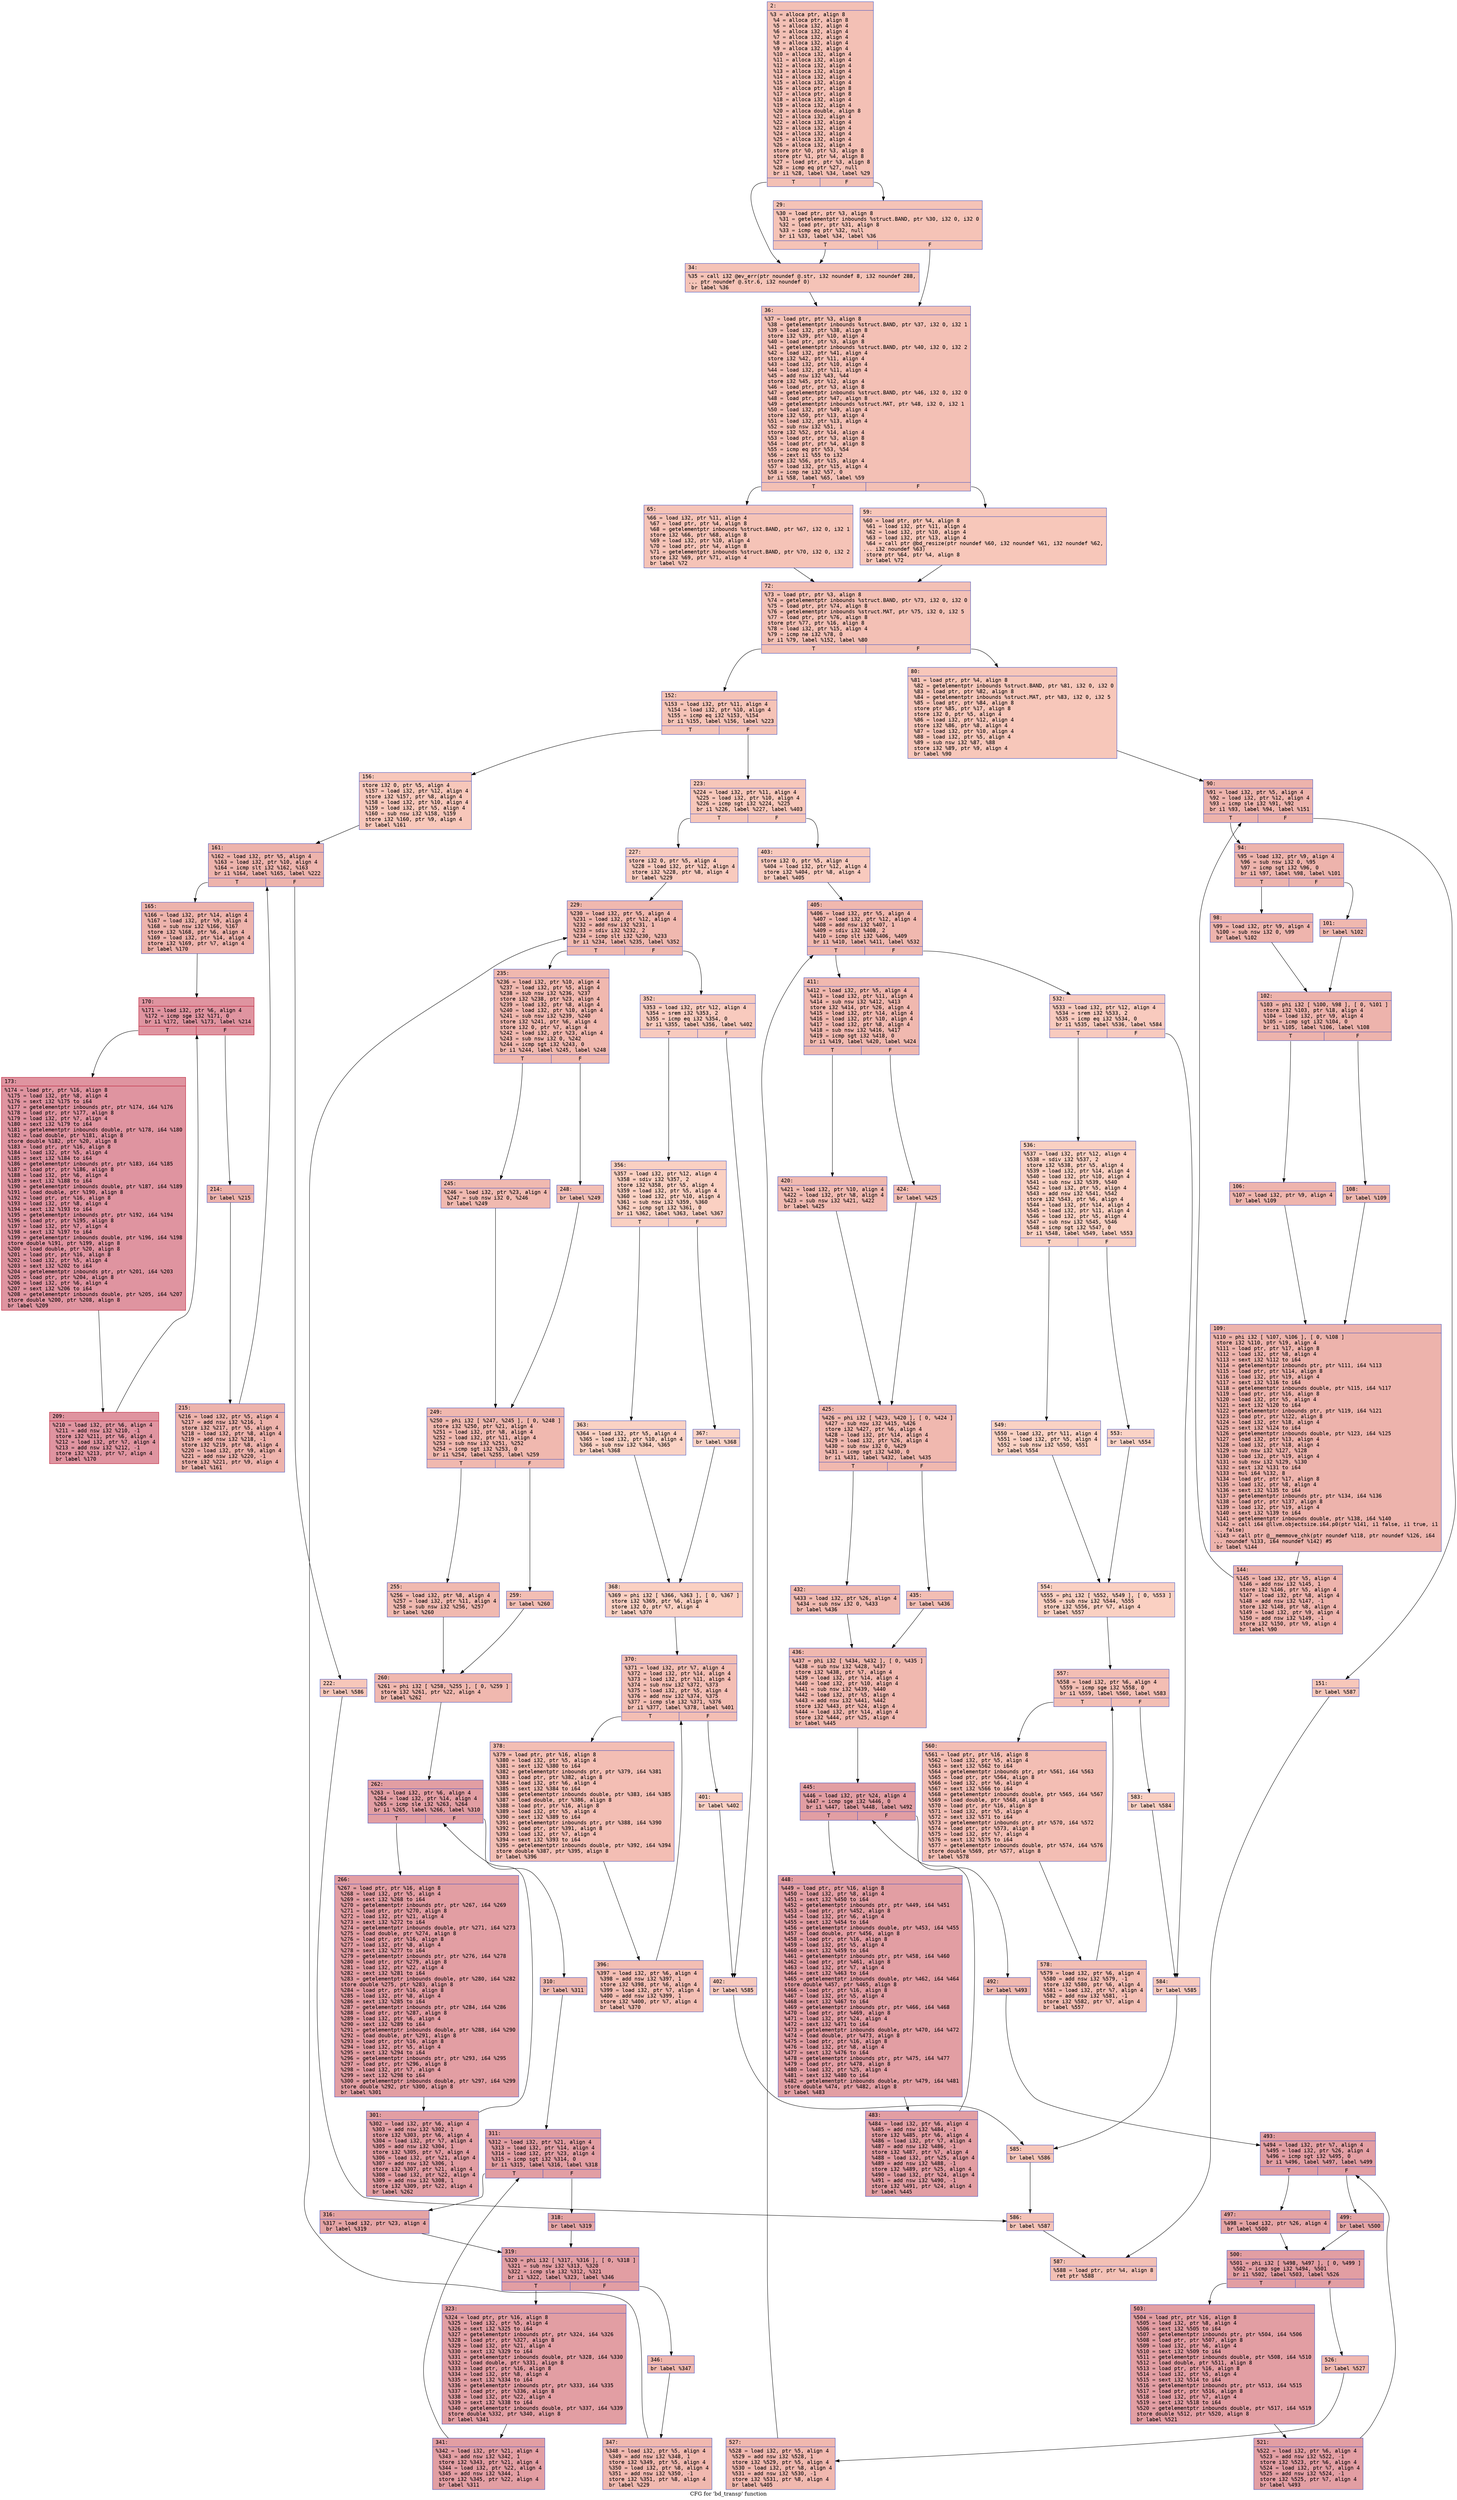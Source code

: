 digraph "CFG for 'bd_transp' function" {
	label="CFG for 'bd_transp' function";

	Node0x600003151540 [shape=record,color="#3d50c3ff", style=filled, fillcolor="#e5705870" fontname="Courier",label="{2:\l|  %3 = alloca ptr, align 8\l  %4 = alloca ptr, align 8\l  %5 = alloca i32, align 4\l  %6 = alloca i32, align 4\l  %7 = alloca i32, align 4\l  %8 = alloca i32, align 4\l  %9 = alloca i32, align 4\l  %10 = alloca i32, align 4\l  %11 = alloca i32, align 4\l  %12 = alloca i32, align 4\l  %13 = alloca i32, align 4\l  %14 = alloca i32, align 4\l  %15 = alloca i32, align 4\l  %16 = alloca ptr, align 8\l  %17 = alloca ptr, align 8\l  %18 = alloca i32, align 4\l  %19 = alloca i32, align 4\l  %20 = alloca double, align 8\l  %21 = alloca i32, align 4\l  %22 = alloca i32, align 4\l  %23 = alloca i32, align 4\l  %24 = alloca i32, align 4\l  %25 = alloca i32, align 4\l  %26 = alloca i32, align 4\l  store ptr %0, ptr %3, align 8\l  store ptr %1, ptr %4, align 8\l  %27 = load ptr, ptr %3, align 8\l  %28 = icmp eq ptr %27, null\l  br i1 %28, label %34, label %29\l|{<s0>T|<s1>F}}"];
	Node0x600003151540:s0 -> Node0x6000031516d0[tooltip="2 -> 34\nProbability 37.50%" ];
	Node0x600003151540:s1 -> Node0x600003151680[tooltip="2 -> 29\nProbability 62.50%" ];
	Node0x600003151680 [shape=record,color="#3d50c3ff", style=filled, fillcolor="#e8765c70" fontname="Courier",label="{29:\l|  %30 = load ptr, ptr %3, align 8\l  %31 = getelementptr inbounds %struct.BAND, ptr %30, i32 0, i32 0\l  %32 = load ptr, ptr %31, align 8\l  %33 = icmp eq ptr %32, null\l  br i1 %33, label %34, label %36\l|{<s0>T|<s1>F}}"];
	Node0x600003151680:s0 -> Node0x6000031516d0[tooltip="29 -> 34\nProbability 37.50%" ];
	Node0x600003151680:s1 -> Node0x600003151720[tooltip="29 -> 36\nProbability 62.50%" ];
	Node0x6000031516d0 [shape=record,color="#3d50c3ff", style=filled, fillcolor="#e8765c70" fontname="Courier",label="{34:\l|  %35 = call i32 @ev_err(ptr noundef @.str, i32 noundef 8, i32 noundef 288,\l... ptr noundef @.str.6, i32 noundef 0)\l  br label %36\l}"];
	Node0x6000031516d0 -> Node0x600003151720[tooltip="34 -> 36\nProbability 100.00%" ];
	Node0x600003151720 [shape=record,color="#3d50c3ff", style=filled, fillcolor="#e5705870" fontname="Courier",label="{36:\l|  %37 = load ptr, ptr %3, align 8\l  %38 = getelementptr inbounds %struct.BAND, ptr %37, i32 0, i32 1\l  %39 = load i32, ptr %38, align 8\l  store i32 %39, ptr %10, align 4\l  %40 = load ptr, ptr %3, align 8\l  %41 = getelementptr inbounds %struct.BAND, ptr %40, i32 0, i32 2\l  %42 = load i32, ptr %41, align 4\l  store i32 %42, ptr %11, align 4\l  %43 = load i32, ptr %10, align 4\l  %44 = load i32, ptr %11, align 4\l  %45 = add nsw i32 %43, %44\l  store i32 %45, ptr %12, align 4\l  %46 = load ptr, ptr %3, align 8\l  %47 = getelementptr inbounds %struct.BAND, ptr %46, i32 0, i32 0\l  %48 = load ptr, ptr %47, align 8\l  %49 = getelementptr inbounds %struct.MAT, ptr %48, i32 0, i32 1\l  %50 = load i32, ptr %49, align 4\l  store i32 %50, ptr %13, align 4\l  %51 = load i32, ptr %13, align 4\l  %52 = sub nsw i32 %51, 1\l  store i32 %52, ptr %14, align 4\l  %53 = load ptr, ptr %3, align 8\l  %54 = load ptr, ptr %4, align 8\l  %55 = icmp eq ptr %53, %54\l  %56 = zext i1 %55 to i32\l  store i32 %56, ptr %15, align 4\l  %57 = load i32, ptr %15, align 4\l  %58 = icmp ne i32 %57, 0\l  br i1 %58, label %65, label %59\l|{<s0>T|<s1>F}}"];
	Node0x600003151720:s0 -> Node0x6000031517c0[tooltip="36 -> 65\nProbability 62.50%" ];
	Node0x600003151720:s1 -> Node0x600003151770[tooltip="36 -> 59\nProbability 37.50%" ];
	Node0x600003151770 [shape=record,color="#3d50c3ff", style=filled, fillcolor="#ec7f6370" fontname="Courier",label="{59:\l|  %60 = load ptr, ptr %4, align 8\l  %61 = load i32, ptr %11, align 4\l  %62 = load i32, ptr %10, align 4\l  %63 = load i32, ptr %13, align 4\l  %64 = call ptr @bd_resize(ptr noundef %60, i32 noundef %61, i32 noundef %62,\l... i32 noundef %63)\l  store ptr %64, ptr %4, align 8\l  br label %72\l}"];
	Node0x600003151770 -> Node0x600003151810[tooltip="59 -> 72\nProbability 100.00%" ];
	Node0x6000031517c0 [shape=record,color="#3d50c3ff", style=filled, fillcolor="#e8765c70" fontname="Courier",label="{65:\l|  %66 = load i32, ptr %11, align 4\l  %67 = load ptr, ptr %4, align 8\l  %68 = getelementptr inbounds %struct.BAND, ptr %67, i32 0, i32 1\l  store i32 %66, ptr %68, align 8\l  %69 = load i32, ptr %10, align 4\l  %70 = load ptr, ptr %4, align 8\l  %71 = getelementptr inbounds %struct.BAND, ptr %70, i32 0, i32 2\l  store i32 %69, ptr %71, align 4\l  br label %72\l}"];
	Node0x6000031517c0 -> Node0x600003151810[tooltip="65 -> 72\nProbability 100.00%" ];
	Node0x600003151810 [shape=record,color="#3d50c3ff", style=filled, fillcolor="#e5705870" fontname="Courier",label="{72:\l|  %73 = load ptr, ptr %3, align 8\l  %74 = getelementptr inbounds %struct.BAND, ptr %73, i32 0, i32 0\l  %75 = load ptr, ptr %74, align 8\l  %76 = getelementptr inbounds %struct.MAT, ptr %75, i32 0, i32 5\l  %77 = load ptr, ptr %76, align 8\l  store ptr %77, ptr %16, align 8\l  %78 = load i32, ptr %15, align 4\l  %79 = icmp ne i32 %78, 0\l  br i1 %79, label %152, label %80\l|{<s0>T|<s1>F}}"];
	Node0x600003151810:s0 -> Node0x600003151bd0[tooltip="72 -> 152\nProbability 62.50%" ];
	Node0x600003151810:s1 -> Node0x600003151860[tooltip="72 -> 80\nProbability 37.50%" ];
	Node0x600003151860 [shape=record,color="#3d50c3ff", style=filled, fillcolor="#ec7f6370" fontname="Courier",label="{80:\l|  %81 = load ptr, ptr %4, align 8\l  %82 = getelementptr inbounds %struct.BAND, ptr %81, i32 0, i32 0\l  %83 = load ptr, ptr %82, align 8\l  %84 = getelementptr inbounds %struct.MAT, ptr %83, i32 0, i32 5\l  %85 = load ptr, ptr %84, align 8\l  store ptr %85, ptr %17, align 8\l  store i32 0, ptr %5, align 4\l  %86 = load i32, ptr %12, align 4\l  store i32 %86, ptr %8, align 4\l  %87 = load i32, ptr %10, align 4\l  %88 = load i32, ptr %5, align 4\l  %89 = sub nsw i32 %87, %88\l  store i32 %89, ptr %9, align 4\l  br label %90\l}"];
	Node0x600003151860 -> Node0x6000031518b0[tooltip="80 -> 90\nProbability 100.00%" ];
	Node0x6000031518b0 [shape=record,color="#3d50c3ff", style=filled, fillcolor="#d6524470" fontname="Courier",label="{90:\l|  %91 = load i32, ptr %5, align 4\l  %92 = load i32, ptr %12, align 4\l  %93 = icmp sle i32 %91, %92\l  br i1 %93, label %94, label %151\l|{<s0>T|<s1>F}}"];
	Node0x6000031518b0:s0 -> Node0x600003151900[tooltip="90 -> 94\nProbability 96.88%" ];
	Node0x6000031518b0:s1 -> Node0x600003151b80[tooltip="90 -> 151\nProbability 3.12%" ];
	Node0x600003151900 [shape=record,color="#3d50c3ff", style=filled, fillcolor="#d6524470" fontname="Courier",label="{94:\l|  %95 = load i32, ptr %9, align 4\l  %96 = sub nsw i32 0, %95\l  %97 = icmp sgt i32 %96, 0\l  br i1 %97, label %98, label %101\l|{<s0>T|<s1>F}}"];
	Node0x600003151900:s0 -> Node0x600003151950[tooltip="94 -> 98\nProbability 62.50%" ];
	Node0x600003151900:s1 -> Node0x6000031519a0[tooltip="94 -> 101\nProbability 37.50%" ];
	Node0x600003151950 [shape=record,color="#3d50c3ff", style=filled, fillcolor="#d8564670" fontname="Courier",label="{98:\l|  %99 = load i32, ptr %9, align 4\l  %100 = sub nsw i32 0, %99\l  br label %102\l}"];
	Node0x600003151950 -> Node0x6000031519f0[tooltip="98 -> 102\nProbability 100.00%" ];
	Node0x6000031519a0 [shape=record,color="#3d50c3ff", style=filled, fillcolor="#dc5d4a70" fontname="Courier",label="{101:\l|  br label %102\l}"];
	Node0x6000031519a0 -> Node0x6000031519f0[tooltip="101 -> 102\nProbability 100.00%" ];
	Node0x6000031519f0 [shape=record,color="#3d50c3ff", style=filled, fillcolor="#d6524470" fontname="Courier",label="{102:\l|  %103 = phi i32 [ %100, %98 ], [ 0, %101 ]\l  store i32 %103, ptr %18, align 4\l  %104 = load i32, ptr %9, align 4\l  %105 = icmp sgt i32 %104, 0\l  br i1 %105, label %106, label %108\l|{<s0>T|<s1>F}}"];
	Node0x6000031519f0:s0 -> Node0x600003151a40[tooltip="102 -> 106\nProbability 62.50%" ];
	Node0x6000031519f0:s1 -> Node0x600003151a90[tooltip="102 -> 108\nProbability 37.50%" ];
	Node0x600003151a40 [shape=record,color="#3d50c3ff", style=filled, fillcolor="#d8564670" fontname="Courier",label="{106:\l|  %107 = load i32, ptr %9, align 4\l  br label %109\l}"];
	Node0x600003151a40 -> Node0x600003151ae0[tooltip="106 -> 109\nProbability 100.00%" ];
	Node0x600003151a90 [shape=record,color="#3d50c3ff", style=filled, fillcolor="#dc5d4a70" fontname="Courier",label="{108:\l|  br label %109\l}"];
	Node0x600003151a90 -> Node0x600003151ae0[tooltip="108 -> 109\nProbability 100.00%" ];
	Node0x600003151ae0 [shape=record,color="#3d50c3ff", style=filled, fillcolor="#d6524470" fontname="Courier",label="{109:\l|  %110 = phi i32 [ %107, %106 ], [ 0, %108 ]\l  store i32 %110, ptr %19, align 4\l  %111 = load ptr, ptr %17, align 8\l  %112 = load i32, ptr %8, align 4\l  %113 = sext i32 %112 to i64\l  %114 = getelementptr inbounds ptr, ptr %111, i64 %113\l  %115 = load ptr, ptr %114, align 8\l  %116 = load i32, ptr %19, align 4\l  %117 = sext i32 %116 to i64\l  %118 = getelementptr inbounds double, ptr %115, i64 %117\l  %119 = load ptr, ptr %16, align 8\l  %120 = load i32, ptr %5, align 4\l  %121 = sext i32 %120 to i64\l  %122 = getelementptr inbounds ptr, ptr %119, i64 %121\l  %123 = load ptr, ptr %122, align 8\l  %124 = load i32, ptr %18, align 4\l  %125 = sext i32 %124 to i64\l  %126 = getelementptr inbounds double, ptr %123, i64 %125\l  %127 = load i32, ptr %13, align 4\l  %128 = load i32, ptr %18, align 4\l  %129 = sub nsw i32 %127, %128\l  %130 = load i32, ptr %19, align 4\l  %131 = sub nsw i32 %129, %130\l  %132 = sext i32 %131 to i64\l  %133 = mul i64 %132, 8\l  %134 = load ptr, ptr %17, align 8\l  %135 = load i32, ptr %8, align 4\l  %136 = sext i32 %135 to i64\l  %137 = getelementptr inbounds ptr, ptr %134, i64 %136\l  %138 = load ptr, ptr %137, align 8\l  %139 = load i32, ptr %19, align 4\l  %140 = sext i32 %139 to i64\l  %141 = getelementptr inbounds double, ptr %138, i64 %140\l  %142 = call i64 @llvm.objectsize.i64.p0(ptr %141, i1 false, i1 true, i1\l... false)\l  %143 = call ptr @__memmove_chk(ptr noundef %118, ptr noundef %126, i64\l... noundef %133, i64 noundef %142) #5\l  br label %144\l}"];
	Node0x600003151ae0 -> Node0x600003151b30[tooltip="109 -> 144\nProbability 100.00%" ];
	Node0x600003151b30 [shape=record,color="#3d50c3ff", style=filled, fillcolor="#d6524470" fontname="Courier",label="{144:\l|  %145 = load i32, ptr %5, align 4\l  %146 = add nsw i32 %145, 1\l  store i32 %146, ptr %5, align 4\l  %147 = load i32, ptr %8, align 4\l  %148 = add nsw i32 %147, -1\l  store i32 %148, ptr %8, align 4\l  %149 = load i32, ptr %9, align 4\l  %150 = add nsw i32 %149, -1\l  store i32 %150, ptr %9, align 4\l  br label %90\l}"];
	Node0x600003151b30 -> Node0x6000031518b0[tooltip="144 -> 90\nProbability 100.00%" ];
	Node0x600003151b80 [shape=record,color="#3d50c3ff", style=filled, fillcolor="#ec7f6370" fontname="Courier",label="{151:\l|  br label %587\l}"];
	Node0x600003151b80 -> Node0x600003153340[tooltip="151 -> 587\nProbability 100.00%" ];
	Node0x600003151bd0 [shape=record,color="#3d50c3ff", style=filled, fillcolor="#e8765c70" fontname="Courier",label="{152:\l|  %153 = load i32, ptr %11, align 4\l  %154 = load i32, ptr %10, align 4\l  %155 = icmp eq i32 %153, %154\l  br i1 %155, label %156, label %223\l|{<s0>T|<s1>F}}"];
	Node0x600003151bd0:s0 -> Node0x600003151c20[tooltip="152 -> 156\nProbability 50.00%" ];
	Node0x600003151bd0:s1 -> Node0x600003151ef0[tooltip="152 -> 223\nProbability 50.00%" ];
	Node0x600003151c20 [shape=record,color="#3d50c3ff", style=filled, fillcolor="#ec7f6370" fontname="Courier",label="{156:\l|  store i32 0, ptr %5, align 4\l  %157 = load i32, ptr %12, align 4\l  store i32 %157, ptr %8, align 4\l  %158 = load i32, ptr %10, align 4\l  %159 = load i32, ptr %5, align 4\l  %160 = sub nsw i32 %158, %159\l  store i32 %160, ptr %9, align 4\l  br label %161\l}"];
	Node0x600003151c20 -> Node0x600003151c70[tooltip="156 -> 161\nProbability 100.00%" ];
	Node0x600003151c70 [shape=record,color="#3d50c3ff", style=filled, fillcolor="#d6524470" fontname="Courier",label="{161:\l|  %162 = load i32, ptr %5, align 4\l  %163 = load i32, ptr %10, align 4\l  %164 = icmp slt i32 %162, %163\l  br i1 %164, label %165, label %222\l|{<s0>T|<s1>F}}"];
	Node0x600003151c70:s0 -> Node0x600003151cc0[tooltip="161 -> 165\nProbability 96.88%" ];
	Node0x600003151c70:s1 -> Node0x600003151ea0[tooltip="161 -> 222\nProbability 3.12%" ];
	Node0x600003151cc0 [shape=record,color="#3d50c3ff", style=filled, fillcolor="#d6524470" fontname="Courier",label="{165:\l|  %166 = load i32, ptr %14, align 4\l  %167 = load i32, ptr %9, align 4\l  %168 = sub nsw i32 %166, %167\l  store i32 %168, ptr %6, align 4\l  %169 = load i32, ptr %14, align 4\l  store i32 %169, ptr %7, align 4\l  br label %170\l}"];
	Node0x600003151cc0 -> Node0x600003151d10[tooltip="165 -> 170\nProbability 100.00%" ];
	Node0x600003151d10 [shape=record,color="#b70d28ff", style=filled, fillcolor="#b70d2870" fontname="Courier",label="{170:\l|  %171 = load i32, ptr %6, align 4\l  %172 = icmp sge i32 %171, 0\l  br i1 %172, label %173, label %214\l|{<s0>T|<s1>F}}"];
	Node0x600003151d10:s0 -> Node0x600003151d60[tooltip="170 -> 173\nProbability 96.88%" ];
	Node0x600003151d10:s1 -> Node0x600003151e00[tooltip="170 -> 214\nProbability 3.12%" ];
	Node0x600003151d60 [shape=record,color="#b70d28ff", style=filled, fillcolor="#b70d2870" fontname="Courier",label="{173:\l|  %174 = load ptr, ptr %16, align 8\l  %175 = load i32, ptr %8, align 4\l  %176 = sext i32 %175 to i64\l  %177 = getelementptr inbounds ptr, ptr %174, i64 %176\l  %178 = load ptr, ptr %177, align 8\l  %179 = load i32, ptr %7, align 4\l  %180 = sext i32 %179 to i64\l  %181 = getelementptr inbounds double, ptr %178, i64 %180\l  %182 = load double, ptr %181, align 8\l  store double %182, ptr %20, align 8\l  %183 = load ptr, ptr %16, align 8\l  %184 = load i32, ptr %5, align 4\l  %185 = sext i32 %184 to i64\l  %186 = getelementptr inbounds ptr, ptr %183, i64 %185\l  %187 = load ptr, ptr %186, align 8\l  %188 = load i32, ptr %6, align 4\l  %189 = sext i32 %188 to i64\l  %190 = getelementptr inbounds double, ptr %187, i64 %189\l  %191 = load double, ptr %190, align 8\l  %192 = load ptr, ptr %16, align 8\l  %193 = load i32, ptr %8, align 4\l  %194 = sext i32 %193 to i64\l  %195 = getelementptr inbounds ptr, ptr %192, i64 %194\l  %196 = load ptr, ptr %195, align 8\l  %197 = load i32, ptr %7, align 4\l  %198 = sext i32 %197 to i64\l  %199 = getelementptr inbounds double, ptr %196, i64 %198\l  store double %191, ptr %199, align 8\l  %200 = load double, ptr %20, align 8\l  %201 = load ptr, ptr %16, align 8\l  %202 = load i32, ptr %5, align 4\l  %203 = sext i32 %202 to i64\l  %204 = getelementptr inbounds ptr, ptr %201, i64 %203\l  %205 = load ptr, ptr %204, align 8\l  %206 = load i32, ptr %6, align 4\l  %207 = sext i32 %206 to i64\l  %208 = getelementptr inbounds double, ptr %205, i64 %207\l  store double %200, ptr %208, align 8\l  br label %209\l}"];
	Node0x600003151d60 -> Node0x600003151db0[tooltip="173 -> 209\nProbability 100.00%" ];
	Node0x600003151db0 [shape=record,color="#b70d28ff", style=filled, fillcolor="#b70d2870" fontname="Courier",label="{209:\l|  %210 = load i32, ptr %6, align 4\l  %211 = add nsw i32 %210, -1\l  store i32 %211, ptr %6, align 4\l  %212 = load i32, ptr %7, align 4\l  %213 = add nsw i32 %212, -1\l  store i32 %213, ptr %7, align 4\l  br label %170\l}"];
	Node0x600003151db0 -> Node0x600003151d10[tooltip="209 -> 170\nProbability 100.00%" ];
	Node0x600003151e00 [shape=record,color="#3d50c3ff", style=filled, fillcolor="#d6524470" fontname="Courier",label="{214:\l|  br label %215\l}"];
	Node0x600003151e00 -> Node0x600003151e50[tooltip="214 -> 215\nProbability 100.00%" ];
	Node0x600003151e50 [shape=record,color="#3d50c3ff", style=filled, fillcolor="#d6524470" fontname="Courier",label="{215:\l|  %216 = load i32, ptr %5, align 4\l  %217 = add nsw i32 %216, 1\l  store i32 %217, ptr %5, align 4\l  %218 = load i32, ptr %8, align 4\l  %219 = add nsw i32 %218, -1\l  store i32 %219, ptr %8, align 4\l  %220 = load i32, ptr %9, align 4\l  %221 = add nsw i32 %220, -1\l  store i32 %221, ptr %9, align 4\l  br label %161\l}"];
	Node0x600003151e50 -> Node0x600003151c70[tooltip="215 -> 161\nProbability 100.00%" ];
	Node0x600003151ea0 [shape=record,color="#3d50c3ff", style=filled, fillcolor="#ec7f6370" fontname="Courier",label="{222:\l|  br label %586\l}"];
	Node0x600003151ea0 -> Node0x6000031532f0[tooltip="222 -> 586\nProbability 100.00%" ];
	Node0x600003151ef0 [shape=record,color="#3d50c3ff", style=filled, fillcolor="#ec7f6370" fontname="Courier",label="{223:\l|  %224 = load i32, ptr %11, align 4\l  %225 = load i32, ptr %10, align 4\l  %226 = icmp sgt i32 %224, %225\l  br i1 %226, label %227, label %403\l|{<s0>T|<s1>F}}"];
	Node0x600003151ef0:s0 -> Node0x600003151f40[tooltip="223 -> 227\nProbability 50.00%" ];
	Node0x600003151ef0:s1 -> Node0x6000031528f0[tooltip="223 -> 403\nProbability 50.00%" ];
	Node0x600003151f40 [shape=record,color="#3d50c3ff", style=filled, fillcolor="#ef886b70" fontname="Courier",label="{227:\l|  store i32 0, ptr %5, align 4\l  %228 = load i32, ptr %12, align 4\l  store i32 %228, ptr %8, align 4\l  br label %229\l}"];
	Node0x600003151f40 -> Node0x600003151f90[tooltip="227 -> 229\nProbability 100.00%" ];
	Node0x600003151f90 [shape=record,color="#3d50c3ff", style=filled, fillcolor="#dc5d4a70" fontname="Courier",label="{229:\l|  %230 = load i32, ptr %5, align 4\l  %231 = load i32, ptr %12, align 4\l  %232 = add nsw i32 %231, 1\l  %233 = sdiv i32 %232, 2\l  %234 = icmp slt i32 %230, %233\l  br i1 %234, label %235, label %352\l|{<s0>T|<s1>F}}"];
	Node0x600003151f90:s0 -> Node0x600003151fe0[tooltip="229 -> 235\nProbability 96.88%" ];
	Node0x600003151f90:s1 -> Node0x6000031525d0[tooltip="229 -> 352\nProbability 3.12%" ];
	Node0x600003151fe0 [shape=record,color="#3d50c3ff", style=filled, fillcolor="#dc5d4a70" fontname="Courier",label="{235:\l|  %236 = load i32, ptr %10, align 4\l  %237 = load i32, ptr %5, align 4\l  %238 = sub nsw i32 %236, %237\l  store i32 %238, ptr %23, align 4\l  %239 = load i32, ptr %8, align 4\l  %240 = load i32, ptr %10, align 4\l  %241 = sub nsw i32 %239, %240\l  store i32 %241, ptr %6, align 4\l  store i32 0, ptr %7, align 4\l  %242 = load i32, ptr %23, align 4\l  %243 = sub nsw i32 0, %242\l  %244 = icmp sgt i32 %243, 0\l  br i1 %244, label %245, label %248\l|{<s0>T|<s1>F}}"];
	Node0x600003151fe0:s0 -> Node0x600003152030[tooltip="235 -> 245\nProbability 62.50%" ];
	Node0x600003151fe0:s1 -> Node0x600003152080[tooltip="235 -> 248\nProbability 37.50%" ];
	Node0x600003152030 [shape=record,color="#3d50c3ff", style=filled, fillcolor="#de614d70" fontname="Courier",label="{245:\l|  %246 = load i32, ptr %23, align 4\l  %247 = sub nsw i32 0, %246\l  br label %249\l}"];
	Node0x600003152030 -> Node0x6000031520d0[tooltip="245 -> 249\nProbability 100.00%" ];
	Node0x600003152080 [shape=record,color="#3d50c3ff", style=filled, fillcolor="#e36c5570" fontname="Courier",label="{248:\l|  br label %249\l}"];
	Node0x600003152080 -> Node0x6000031520d0[tooltip="248 -> 249\nProbability 100.00%" ];
	Node0x6000031520d0 [shape=record,color="#3d50c3ff", style=filled, fillcolor="#dc5d4a70" fontname="Courier",label="{249:\l|  %250 = phi i32 [ %247, %245 ], [ 0, %248 ]\l  store i32 %250, ptr %21, align 4\l  %251 = load i32, ptr %8, align 4\l  %252 = load i32, ptr %11, align 4\l  %253 = sub nsw i32 %251, %252\l  %254 = icmp sgt i32 %253, 0\l  br i1 %254, label %255, label %259\l|{<s0>T|<s1>F}}"];
	Node0x6000031520d0:s0 -> Node0x600003152120[tooltip="249 -> 255\nProbability 62.50%" ];
	Node0x6000031520d0:s1 -> Node0x600003152170[tooltip="249 -> 259\nProbability 37.50%" ];
	Node0x600003152120 [shape=record,color="#3d50c3ff", style=filled, fillcolor="#de614d70" fontname="Courier",label="{255:\l|  %256 = load i32, ptr %8, align 4\l  %257 = load i32, ptr %11, align 4\l  %258 = sub nsw i32 %256, %257\l  br label %260\l}"];
	Node0x600003152120 -> Node0x6000031521c0[tooltip="255 -> 260\nProbability 100.00%" ];
	Node0x600003152170 [shape=record,color="#3d50c3ff", style=filled, fillcolor="#e36c5570" fontname="Courier",label="{259:\l|  br label %260\l}"];
	Node0x600003152170 -> Node0x6000031521c0[tooltip="259 -> 260\nProbability 100.00%" ];
	Node0x6000031521c0 [shape=record,color="#3d50c3ff", style=filled, fillcolor="#dc5d4a70" fontname="Courier",label="{260:\l|  %261 = phi i32 [ %258, %255 ], [ 0, %259 ]\l  store i32 %261, ptr %22, align 4\l  br label %262\l}"];
	Node0x6000031521c0 -> Node0x600003152210[tooltip="260 -> 262\nProbability 100.00%" ];
	Node0x600003152210 [shape=record,color="#3d50c3ff", style=filled, fillcolor="#be242e70" fontname="Courier",label="{262:\l|  %263 = load i32, ptr %6, align 4\l  %264 = load i32, ptr %14, align 4\l  %265 = icmp sle i32 %263, %264\l  br i1 %265, label %266, label %310\l|{<s0>T|<s1>F}}"];
	Node0x600003152210:s0 -> Node0x600003152260[tooltip="262 -> 266\nProbability 96.88%" ];
	Node0x600003152210:s1 -> Node0x600003152300[tooltip="262 -> 310\nProbability 3.12%" ];
	Node0x600003152260 [shape=record,color="#3d50c3ff", style=filled, fillcolor="#be242e70" fontname="Courier",label="{266:\l|  %267 = load ptr, ptr %16, align 8\l  %268 = load i32, ptr %5, align 4\l  %269 = sext i32 %268 to i64\l  %270 = getelementptr inbounds ptr, ptr %267, i64 %269\l  %271 = load ptr, ptr %270, align 8\l  %272 = load i32, ptr %21, align 4\l  %273 = sext i32 %272 to i64\l  %274 = getelementptr inbounds double, ptr %271, i64 %273\l  %275 = load double, ptr %274, align 8\l  %276 = load ptr, ptr %16, align 8\l  %277 = load i32, ptr %8, align 4\l  %278 = sext i32 %277 to i64\l  %279 = getelementptr inbounds ptr, ptr %276, i64 %278\l  %280 = load ptr, ptr %279, align 8\l  %281 = load i32, ptr %22, align 4\l  %282 = sext i32 %281 to i64\l  %283 = getelementptr inbounds double, ptr %280, i64 %282\l  store double %275, ptr %283, align 8\l  %284 = load ptr, ptr %16, align 8\l  %285 = load i32, ptr %8, align 4\l  %286 = sext i32 %285 to i64\l  %287 = getelementptr inbounds ptr, ptr %284, i64 %286\l  %288 = load ptr, ptr %287, align 8\l  %289 = load i32, ptr %6, align 4\l  %290 = sext i32 %289 to i64\l  %291 = getelementptr inbounds double, ptr %288, i64 %290\l  %292 = load double, ptr %291, align 8\l  %293 = load ptr, ptr %16, align 8\l  %294 = load i32, ptr %5, align 4\l  %295 = sext i32 %294 to i64\l  %296 = getelementptr inbounds ptr, ptr %293, i64 %295\l  %297 = load ptr, ptr %296, align 8\l  %298 = load i32, ptr %7, align 4\l  %299 = sext i32 %298 to i64\l  %300 = getelementptr inbounds double, ptr %297, i64 %299\l  store double %292, ptr %300, align 8\l  br label %301\l}"];
	Node0x600003152260 -> Node0x6000031522b0[tooltip="266 -> 301\nProbability 100.00%" ];
	Node0x6000031522b0 [shape=record,color="#3d50c3ff", style=filled, fillcolor="#be242e70" fontname="Courier",label="{301:\l|  %302 = load i32, ptr %6, align 4\l  %303 = add nsw i32 %302, 1\l  store i32 %303, ptr %6, align 4\l  %304 = load i32, ptr %7, align 4\l  %305 = add nsw i32 %304, 1\l  store i32 %305, ptr %7, align 4\l  %306 = load i32, ptr %21, align 4\l  %307 = add nsw i32 %306, 1\l  store i32 %307, ptr %21, align 4\l  %308 = load i32, ptr %22, align 4\l  %309 = add nsw i32 %308, 1\l  store i32 %309, ptr %22, align 4\l  br label %262\l}"];
	Node0x6000031522b0 -> Node0x600003152210[tooltip="301 -> 262\nProbability 100.00%" ];
	Node0x600003152300 [shape=record,color="#3d50c3ff", style=filled, fillcolor="#dc5d4a70" fontname="Courier",label="{310:\l|  br label %311\l}"];
	Node0x600003152300 -> Node0x600003152350[tooltip="310 -> 311\nProbability 100.00%" ];
	Node0x600003152350 [shape=record,color="#3d50c3ff", style=filled, fillcolor="#be242e70" fontname="Courier",label="{311:\l|  %312 = load i32, ptr %21, align 4\l  %313 = load i32, ptr %14, align 4\l  %314 = load i32, ptr %23, align 4\l  %315 = icmp sgt i32 %314, 0\l  br i1 %315, label %316, label %318\l|{<s0>T|<s1>F}}"];
	Node0x600003152350:s0 -> Node0x6000031523a0[tooltip="311 -> 316\nProbability 62.50%" ];
	Node0x600003152350:s1 -> Node0x6000031523f0[tooltip="311 -> 318\nProbability 37.50%" ];
	Node0x6000031523a0 [shape=record,color="#3d50c3ff", style=filled, fillcolor="#c32e3170" fontname="Courier",label="{316:\l|  %317 = load i32, ptr %23, align 4\l  br label %319\l}"];
	Node0x6000031523a0 -> Node0x600003152440[tooltip="316 -> 319\nProbability 100.00%" ];
	Node0x6000031523f0 [shape=record,color="#3d50c3ff", style=filled, fillcolor="#c5333470" fontname="Courier",label="{318:\l|  br label %319\l}"];
	Node0x6000031523f0 -> Node0x600003152440[tooltip="318 -> 319\nProbability 100.00%" ];
	Node0x600003152440 [shape=record,color="#3d50c3ff", style=filled, fillcolor="#be242e70" fontname="Courier",label="{319:\l|  %320 = phi i32 [ %317, %316 ], [ 0, %318 ]\l  %321 = sub nsw i32 %313, %320\l  %322 = icmp sle i32 %312, %321\l  br i1 %322, label %323, label %346\l|{<s0>T|<s1>F}}"];
	Node0x600003152440:s0 -> Node0x600003152490[tooltip="319 -> 323\nProbability 96.88%" ];
	Node0x600003152440:s1 -> Node0x600003152530[tooltip="319 -> 346\nProbability 3.12%" ];
	Node0x600003152490 [shape=record,color="#3d50c3ff", style=filled, fillcolor="#be242e70" fontname="Courier",label="{323:\l|  %324 = load ptr, ptr %16, align 8\l  %325 = load i32, ptr %5, align 4\l  %326 = sext i32 %325 to i64\l  %327 = getelementptr inbounds ptr, ptr %324, i64 %326\l  %328 = load ptr, ptr %327, align 8\l  %329 = load i32, ptr %21, align 4\l  %330 = sext i32 %329 to i64\l  %331 = getelementptr inbounds double, ptr %328, i64 %330\l  %332 = load double, ptr %331, align 8\l  %333 = load ptr, ptr %16, align 8\l  %334 = load i32, ptr %8, align 4\l  %335 = sext i32 %334 to i64\l  %336 = getelementptr inbounds ptr, ptr %333, i64 %335\l  %337 = load ptr, ptr %336, align 8\l  %338 = load i32, ptr %22, align 4\l  %339 = sext i32 %338 to i64\l  %340 = getelementptr inbounds double, ptr %337, i64 %339\l  store double %332, ptr %340, align 8\l  br label %341\l}"];
	Node0x600003152490 -> Node0x6000031524e0[tooltip="323 -> 341\nProbability 100.00%" ];
	Node0x6000031524e0 [shape=record,color="#3d50c3ff", style=filled, fillcolor="#be242e70" fontname="Courier",label="{341:\l|  %342 = load i32, ptr %21, align 4\l  %343 = add nsw i32 %342, 1\l  store i32 %343, ptr %21, align 4\l  %344 = load i32, ptr %22, align 4\l  %345 = add nsw i32 %344, 1\l  store i32 %345, ptr %22, align 4\l  br label %311\l}"];
	Node0x6000031524e0 -> Node0x600003152350[tooltip="341 -> 311\nProbability 100.00%" ];
	Node0x600003152530 [shape=record,color="#3d50c3ff", style=filled, fillcolor="#dc5d4a70" fontname="Courier",label="{346:\l|  br label %347\l}"];
	Node0x600003152530 -> Node0x600003152580[tooltip="346 -> 347\nProbability 100.00%" ];
	Node0x600003152580 [shape=record,color="#3d50c3ff", style=filled, fillcolor="#dc5d4a70" fontname="Courier",label="{347:\l|  %348 = load i32, ptr %5, align 4\l  %349 = add nsw i32 %348, 1\l  store i32 %349, ptr %5, align 4\l  %350 = load i32, ptr %8, align 4\l  %351 = add nsw i32 %350, -1\l  store i32 %351, ptr %8, align 4\l  br label %229\l}"];
	Node0x600003152580 -> Node0x600003151f90[tooltip="347 -> 229\nProbability 100.00%" ];
	Node0x6000031525d0 [shape=record,color="#3d50c3ff", style=filled, fillcolor="#ef886b70" fontname="Courier",label="{352:\l|  %353 = load i32, ptr %12, align 4\l  %354 = srem i32 %353, 2\l  %355 = icmp eq i32 %354, 0\l  br i1 %355, label %356, label %402\l|{<s0>T|<s1>F}}"];
	Node0x6000031525d0:s0 -> Node0x600003152620[tooltip="352 -> 356\nProbability 37.50%" ];
	Node0x6000031525d0:s1 -> Node0x6000031528a0[tooltip="352 -> 402\nProbability 62.50%" ];
	Node0x600003152620 [shape=record,color="#3d50c3ff", style=filled, fillcolor="#f3947570" fontname="Courier",label="{356:\l|  %357 = load i32, ptr %12, align 4\l  %358 = sdiv i32 %357, 2\l  store i32 %358, ptr %5, align 4\l  %359 = load i32, ptr %5, align 4\l  %360 = load i32, ptr %10, align 4\l  %361 = sub nsw i32 %359, %360\l  %362 = icmp sgt i32 %361, 0\l  br i1 %362, label %363, label %367\l|{<s0>T|<s1>F}}"];
	Node0x600003152620:s0 -> Node0x600003152670[tooltip="356 -> 363\nProbability 62.50%" ];
	Node0x600003152620:s1 -> Node0x6000031526c0[tooltip="356 -> 367\nProbability 37.50%" ];
	Node0x600003152670 [shape=record,color="#3d50c3ff", style=filled, fillcolor="#f4987a70" fontname="Courier",label="{363:\l|  %364 = load i32, ptr %5, align 4\l  %365 = load i32, ptr %10, align 4\l  %366 = sub nsw i32 %364, %365\l  br label %368\l}"];
	Node0x600003152670 -> Node0x600003152710[tooltip="363 -> 368\nProbability 100.00%" ];
	Node0x6000031526c0 [shape=record,color="#3d50c3ff", style=filled, fillcolor="#f59c7d70" fontname="Courier",label="{367:\l|  br label %368\l}"];
	Node0x6000031526c0 -> Node0x600003152710[tooltip="367 -> 368\nProbability 100.00%" ];
	Node0x600003152710 [shape=record,color="#3d50c3ff", style=filled, fillcolor="#f3947570" fontname="Courier",label="{368:\l|  %369 = phi i32 [ %366, %363 ], [ 0, %367 ]\l  store i32 %369, ptr %6, align 4\l  store i32 0, ptr %7, align 4\l  br label %370\l}"];
	Node0x600003152710 -> Node0x600003152760[tooltip="368 -> 370\nProbability 100.00%" ];
	Node0x600003152760 [shape=record,color="#3d50c3ff", style=filled, fillcolor="#e36c5570" fontname="Courier",label="{370:\l|  %371 = load i32, ptr %7, align 4\l  %372 = load i32, ptr %14, align 4\l  %373 = load i32, ptr %11, align 4\l  %374 = sub nsw i32 %372, %373\l  %375 = load i32, ptr %5, align 4\l  %376 = add nsw i32 %374, %375\l  %377 = icmp sle i32 %371, %376\l  br i1 %377, label %378, label %401\l|{<s0>T|<s1>F}}"];
	Node0x600003152760:s0 -> Node0x6000031527b0[tooltip="370 -> 378\nProbability 96.88%" ];
	Node0x600003152760:s1 -> Node0x600003152850[tooltip="370 -> 401\nProbability 3.12%" ];
	Node0x6000031527b0 [shape=record,color="#3d50c3ff", style=filled, fillcolor="#e36c5570" fontname="Courier",label="{378:\l|  %379 = load ptr, ptr %16, align 8\l  %380 = load i32, ptr %5, align 4\l  %381 = sext i32 %380 to i64\l  %382 = getelementptr inbounds ptr, ptr %379, i64 %381\l  %383 = load ptr, ptr %382, align 8\l  %384 = load i32, ptr %6, align 4\l  %385 = sext i32 %384 to i64\l  %386 = getelementptr inbounds double, ptr %383, i64 %385\l  %387 = load double, ptr %386, align 8\l  %388 = load ptr, ptr %16, align 8\l  %389 = load i32, ptr %5, align 4\l  %390 = sext i32 %389 to i64\l  %391 = getelementptr inbounds ptr, ptr %388, i64 %390\l  %392 = load ptr, ptr %391, align 8\l  %393 = load i32, ptr %7, align 4\l  %394 = sext i32 %393 to i64\l  %395 = getelementptr inbounds double, ptr %392, i64 %394\l  store double %387, ptr %395, align 8\l  br label %396\l}"];
	Node0x6000031527b0 -> Node0x600003152800[tooltip="378 -> 396\nProbability 100.00%" ];
	Node0x600003152800 [shape=record,color="#3d50c3ff", style=filled, fillcolor="#e36c5570" fontname="Courier",label="{396:\l|  %397 = load i32, ptr %6, align 4\l  %398 = add nsw i32 %397, 1\l  store i32 %398, ptr %6, align 4\l  %399 = load i32, ptr %7, align 4\l  %400 = add nsw i32 %399, 1\l  store i32 %400, ptr %7, align 4\l  br label %370\l}"];
	Node0x600003152800 -> Node0x600003152760[tooltip="396 -> 370\nProbability 100.00%" ];
	Node0x600003152850 [shape=record,color="#3d50c3ff", style=filled, fillcolor="#f3947570" fontname="Courier",label="{401:\l|  br label %402\l}"];
	Node0x600003152850 -> Node0x6000031528a0[tooltip="401 -> 402\nProbability 100.00%" ];
	Node0x6000031528a0 [shape=record,color="#3d50c3ff", style=filled, fillcolor="#ef886b70" fontname="Courier",label="{402:\l|  br label %585\l}"];
	Node0x6000031528a0 -> Node0x6000031532a0[tooltip="402 -> 585\nProbability 100.00%" ];
	Node0x6000031528f0 [shape=record,color="#3d50c3ff", style=filled, fillcolor="#ef886b70" fontname="Courier",label="{403:\l|  store i32 0, ptr %5, align 4\l  %404 = load i32, ptr %12, align 4\l  store i32 %404, ptr %8, align 4\l  br label %405\l}"];
	Node0x6000031528f0 -> Node0x600003152940[tooltip="403 -> 405\nProbability 100.00%" ];
	Node0x600003152940 [shape=record,color="#3d50c3ff", style=filled, fillcolor="#dc5d4a70" fontname="Courier",label="{405:\l|  %406 = load i32, ptr %5, align 4\l  %407 = load i32, ptr %12, align 4\l  %408 = add nsw i32 %407, 1\l  %409 = sdiv i32 %408, 2\l  %410 = icmp slt i32 %406, %409\l  br i1 %410, label %411, label %532\l|{<s0>T|<s1>F}}"];
	Node0x600003152940:s0 -> Node0x600003152990[tooltip="405 -> 411\nProbability 96.88%" ];
	Node0x600003152940:s1 -> Node0x600003152f80[tooltip="405 -> 532\nProbability 3.12%" ];
	Node0x600003152990 [shape=record,color="#3d50c3ff", style=filled, fillcolor="#dc5d4a70" fontname="Courier",label="{411:\l|  %412 = load i32, ptr %5, align 4\l  %413 = load i32, ptr %11, align 4\l  %414 = sub nsw i32 %412, %413\l  store i32 %414, ptr %26, align 4\l  %415 = load i32, ptr %14, align 4\l  %416 = load i32, ptr %10, align 4\l  %417 = load i32, ptr %8, align 4\l  %418 = sub nsw i32 %416, %417\l  %419 = icmp sgt i32 %418, 0\l  br i1 %419, label %420, label %424\l|{<s0>T|<s1>F}}"];
	Node0x600003152990:s0 -> Node0x6000031529e0[tooltip="411 -> 420\nProbability 62.50%" ];
	Node0x600003152990:s1 -> Node0x600003152a30[tooltip="411 -> 424\nProbability 37.50%" ];
	Node0x6000031529e0 [shape=record,color="#3d50c3ff", style=filled, fillcolor="#de614d70" fontname="Courier",label="{420:\l|  %421 = load i32, ptr %10, align 4\l  %422 = load i32, ptr %8, align 4\l  %423 = sub nsw i32 %421, %422\l  br label %425\l}"];
	Node0x6000031529e0 -> Node0x600003152a80[tooltip="420 -> 425\nProbability 100.00%" ];
	Node0x600003152a30 [shape=record,color="#3d50c3ff", style=filled, fillcolor="#e36c5570" fontname="Courier",label="{424:\l|  br label %425\l}"];
	Node0x600003152a30 -> Node0x600003152a80[tooltip="424 -> 425\nProbability 100.00%" ];
	Node0x600003152a80 [shape=record,color="#3d50c3ff", style=filled, fillcolor="#dc5d4a70" fontname="Courier",label="{425:\l|  %426 = phi i32 [ %423, %420 ], [ 0, %424 ]\l  %427 = sub nsw i32 %415, %426\l  store i32 %427, ptr %6, align 4\l  %428 = load i32, ptr %14, align 4\l  %429 = load i32, ptr %26, align 4\l  %430 = sub nsw i32 0, %429\l  %431 = icmp sgt i32 %430, 0\l  br i1 %431, label %432, label %435\l|{<s0>T|<s1>F}}"];
	Node0x600003152a80:s0 -> Node0x600003152ad0[tooltip="425 -> 432\nProbability 62.50%" ];
	Node0x600003152a80:s1 -> Node0x600003152b20[tooltip="425 -> 435\nProbability 37.50%" ];
	Node0x600003152ad0 [shape=record,color="#3d50c3ff", style=filled, fillcolor="#de614d70" fontname="Courier",label="{432:\l|  %433 = load i32, ptr %26, align 4\l  %434 = sub nsw i32 0, %433\l  br label %436\l}"];
	Node0x600003152ad0 -> Node0x600003152b70[tooltip="432 -> 436\nProbability 100.00%" ];
	Node0x600003152b20 [shape=record,color="#3d50c3ff", style=filled, fillcolor="#e36c5570" fontname="Courier",label="{435:\l|  br label %436\l}"];
	Node0x600003152b20 -> Node0x600003152b70[tooltip="435 -> 436\nProbability 100.00%" ];
	Node0x600003152b70 [shape=record,color="#3d50c3ff", style=filled, fillcolor="#dc5d4a70" fontname="Courier",label="{436:\l|  %437 = phi i32 [ %434, %432 ], [ 0, %435 ]\l  %438 = sub nsw i32 %428, %437\l  store i32 %438, ptr %7, align 4\l  %439 = load i32, ptr %14, align 4\l  %440 = load i32, ptr %10, align 4\l  %441 = sub nsw i32 %439, %440\l  %442 = load i32, ptr %5, align 4\l  %443 = add nsw i32 %441, %442\l  store i32 %443, ptr %24, align 4\l  %444 = load i32, ptr %14, align 4\l  store i32 %444, ptr %25, align 4\l  br label %445\l}"];
	Node0x600003152b70 -> Node0x600003152bc0[tooltip="436 -> 445\nProbability 100.00%" ];
	Node0x600003152bc0 [shape=record,color="#3d50c3ff", style=filled, fillcolor="#be242e70" fontname="Courier",label="{445:\l|  %446 = load i32, ptr %24, align 4\l  %447 = icmp sge i32 %446, 0\l  br i1 %447, label %448, label %492\l|{<s0>T|<s1>F}}"];
	Node0x600003152bc0:s0 -> Node0x600003152c10[tooltip="445 -> 448\nProbability 96.88%" ];
	Node0x600003152bc0:s1 -> Node0x600003152cb0[tooltip="445 -> 492\nProbability 3.12%" ];
	Node0x600003152c10 [shape=record,color="#3d50c3ff", style=filled, fillcolor="#be242e70" fontname="Courier",label="{448:\l|  %449 = load ptr, ptr %16, align 8\l  %450 = load i32, ptr %8, align 4\l  %451 = sext i32 %450 to i64\l  %452 = getelementptr inbounds ptr, ptr %449, i64 %451\l  %453 = load ptr, ptr %452, align 8\l  %454 = load i32, ptr %6, align 4\l  %455 = sext i32 %454 to i64\l  %456 = getelementptr inbounds double, ptr %453, i64 %455\l  %457 = load double, ptr %456, align 8\l  %458 = load ptr, ptr %16, align 8\l  %459 = load i32, ptr %5, align 4\l  %460 = sext i32 %459 to i64\l  %461 = getelementptr inbounds ptr, ptr %458, i64 %460\l  %462 = load ptr, ptr %461, align 8\l  %463 = load i32, ptr %7, align 4\l  %464 = sext i32 %463 to i64\l  %465 = getelementptr inbounds double, ptr %462, i64 %464\l  store double %457, ptr %465, align 8\l  %466 = load ptr, ptr %16, align 8\l  %467 = load i32, ptr %5, align 4\l  %468 = sext i32 %467 to i64\l  %469 = getelementptr inbounds ptr, ptr %466, i64 %468\l  %470 = load ptr, ptr %469, align 8\l  %471 = load i32, ptr %24, align 4\l  %472 = sext i32 %471 to i64\l  %473 = getelementptr inbounds double, ptr %470, i64 %472\l  %474 = load double, ptr %473, align 8\l  %475 = load ptr, ptr %16, align 8\l  %476 = load i32, ptr %8, align 4\l  %477 = sext i32 %476 to i64\l  %478 = getelementptr inbounds ptr, ptr %475, i64 %477\l  %479 = load ptr, ptr %478, align 8\l  %480 = load i32, ptr %25, align 4\l  %481 = sext i32 %480 to i64\l  %482 = getelementptr inbounds double, ptr %479, i64 %481\l  store double %474, ptr %482, align 8\l  br label %483\l}"];
	Node0x600003152c10 -> Node0x600003152c60[tooltip="448 -> 483\nProbability 100.00%" ];
	Node0x600003152c60 [shape=record,color="#3d50c3ff", style=filled, fillcolor="#be242e70" fontname="Courier",label="{483:\l|  %484 = load i32, ptr %6, align 4\l  %485 = add nsw i32 %484, -1\l  store i32 %485, ptr %6, align 4\l  %486 = load i32, ptr %7, align 4\l  %487 = add nsw i32 %486, -1\l  store i32 %487, ptr %7, align 4\l  %488 = load i32, ptr %25, align 4\l  %489 = add nsw i32 %488, -1\l  store i32 %489, ptr %25, align 4\l  %490 = load i32, ptr %24, align 4\l  %491 = add nsw i32 %490, -1\l  store i32 %491, ptr %24, align 4\l  br label %445\l}"];
	Node0x600003152c60 -> Node0x600003152bc0[tooltip="483 -> 445\nProbability 100.00%" ];
	Node0x600003152cb0 [shape=record,color="#3d50c3ff", style=filled, fillcolor="#dc5d4a70" fontname="Courier",label="{492:\l|  br label %493\l}"];
	Node0x600003152cb0 -> Node0x600003152d00[tooltip="492 -> 493\nProbability 100.00%" ];
	Node0x600003152d00 [shape=record,color="#3d50c3ff", style=filled, fillcolor="#be242e70" fontname="Courier",label="{493:\l|  %494 = load i32, ptr %7, align 4\l  %495 = load i32, ptr %26, align 4\l  %496 = icmp sgt i32 %495, 0\l  br i1 %496, label %497, label %499\l|{<s0>T|<s1>F}}"];
	Node0x600003152d00:s0 -> Node0x600003152d50[tooltip="493 -> 497\nProbability 62.50%" ];
	Node0x600003152d00:s1 -> Node0x600003152da0[tooltip="493 -> 499\nProbability 37.50%" ];
	Node0x600003152d50 [shape=record,color="#3d50c3ff", style=filled, fillcolor="#c32e3170" fontname="Courier",label="{497:\l|  %498 = load i32, ptr %26, align 4\l  br label %500\l}"];
	Node0x600003152d50 -> Node0x600003152df0[tooltip="497 -> 500\nProbability 100.00%" ];
	Node0x600003152da0 [shape=record,color="#3d50c3ff", style=filled, fillcolor="#c5333470" fontname="Courier",label="{499:\l|  br label %500\l}"];
	Node0x600003152da0 -> Node0x600003152df0[tooltip="499 -> 500\nProbability 100.00%" ];
	Node0x600003152df0 [shape=record,color="#3d50c3ff", style=filled, fillcolor="#be242e70" fontname="Courier",label="{500:\l|  %501 = phi i32 [ %498, %497 ], [ 0, %499 ]\l  %502 = icmp sge i32 %494, %501\l  br i1 %502, label %503, label %526\l|{<s0>T|<s1>F}}"];
	Node0x600003152df0:s0 -> Node0x600003152e40[tooltip="500 -> 503\nProbability 96.88%" ];
	Node0x600003152df0:s1 -> Node0x600003152ee0[tooltip="500 -> 526\nProbability 3.12%" ];
	Node0x600003152e40 [shape=record,color="#3d50c3ff", style=filled, fillcolor="#be242e70" fontname="Courier",label="{503:\l|  %504 = load ptr, ptr %16, align 8\l  %505 = load i32, ptr %8, align 4\l  %506 = sext i32 %505 to i64\l  %507 = getelementptr inbounds ptr, ptr %504, i64 %506\l  %508 = load ptr, ptr %507, align 8\l  %509 = load i32, ptr %6, align 4\l  %510 = sext i32 %509 to i64\l  %511 = getelementptr inbounds double, ptr %508, i64 %510\l  %512 = load double, ptr %511, align 8\l  %513 = load ptr, ptr %16, align 8\l  %514 = load i32, ptr %5, align 4\l  %515 = sext i32 %514 to i64\l  %516 = getelementptr inbounds ptr, ptr %513, i64 %515\l  %517 = load ptr, ptr %516, align 8\l  %518 = load i32, ptr %7, align 4\l  %519 = sext i32 %518 to i64\l  %520 = getelementptr inbounds double, ptr %517, i64 %519\l  store double %512, ptr %520, align 8\l  br label %521\l}"];
	Node0x600003152e40 -> Node0x600003152e90[tooltip="503 -> 521\nProbability 100.00%" ];
	Node0x600003152e90 [shape=record,color="#3d50c3ff", style=filled, fillcolor="#be242e70" fontname="Courier",label="{521:\l|  %522 = load i32, ptr %6, align 4\l  %523 = add nsw i32 %522, -1\l  store i32 %523, ptr %6, align 4\l  %524 = load i32, ptr %7, align 4\l  %525 = add nsw i32 %524, -1\l  store i32 %525, ptr %7, align 4\l  br label %493\l}"];
	Node0x600003152e90 -> Node0x600003152d00[tooltip="521 -> 493\nProbability 100.00%" ];
	Node0x600003152ee0 [shape=record,color="#3d50c3ff", style=filled, fillcolor="#dc5d4a70" fontname="Courier",label="{526:\l|  br label %527\l}"];
	Node0x600003152ee0 -> Node0x600003152f30[tooltip="526 -> 527\nProbability 100.00%" ];
	Node0x600003152f30 [shape=record,color="#3d50c3ff", style=filled, fillcolor="#dc5d4a70" fontname="Courier",label="{527:\l|  %528 = load i32, ptr %5, align 4\l  %529 = add nsw i32 %528, 1\l  store i32 %529, ptr %5, align 4\l  %530 = load i32, ptr %8, align 4\l  %531 = add nsw i32 %530, -1\l  store i32 %531, ptr %8, align 4\l  br label %405\l}"];
	Node0x600003152f30 -> Node0x600003152940[tooltip="527 -> 405\nProbability 100.00%" ];
	Node0x600003152f80 [shape=record,color="#3d50c3ff", style=filled, fillcolor="#ef886b70" fontname="Courier",label="{532:\l|  %533 = load i32, ptr %12, align 4\l  %534 = srem i32 %533, 2\l  %535 = icmp eq i32 %534, 0\l  br i1 %535, label %536, label %584\l|{<s0>T|<s1>F}}"];
	Node0x600003152f80:s0 -> Node0x600003152fd0[tooltip="532 -> 536\nProbability 37.50%" ];
	Node0x600003152f80:s1 -> Node0x600003153250[tooltip="532 -> 584\nProbability 62.50%" ];
	Node0x600003152fd0 [shape=record,color="#3d50c3ff", style=filled, fillcolor="#f3947570" fontname="Courier",label="{536:\l|  %537 = load i32, ptr %12, align 4\l  %538 = sdiv i32 %537, 2\l  store i32 %538, ptr %5, align 4\l  %539 = load i32, ptr %14, align 4\l  %540 = load i32, ptr %10, align 4\l  %541 = sub nsw i32 %539, %540\l  %542 = load i32, ptr %5, align 4\l  %543 = add nsw i32 %541, %542\l  store i32 %543, ptr %6, align 4\l  %544 = load i32, ptr %14, align 4\l  %545 = load i32, ptr %11, align 4\l  %546 = load i32, ptr %5, align 4\l  %547 = sub nsw i32 %545, %546\l  %548 = icmp sgt i32 %547, 0\l  br i1 %548, label %549, label %553\l|{<s0>T|<s1>F}}"];
	Node0x600003152fd0:s0 -> Node0x600003153020[tooltip="536 -> 549\nProbability 62.50%" ];
	Node0x600003152fd0:s1 -> Node0x600003153070[tooltip="536 -> 553\nProbability 37.50%" ];
	Node0x600003153020 [shape=record,color="#3d50c3ff", style=filled, fillcolor="#f4987a70" fontname="Courier",label="{549:\l|  %550 = load i32, ptr %11, align 4\l  %551 = load i32, ptr %5, align 4\l  %552 = sub nsw i32 %550, %551\l  br label %554\l}"];
	Node0x600003153020 -> Node0x6000031530c0[tooltip="549 -> 554\nProbability 100.00%" ];
	Node0x600003153070 [shape=record,color="#3d50c3ff", style=filled, fillcolor="#f59c7d70" fontname="Courier",label="{553:\l|  br label %554\l}"];
	Node0x600003153070 -> Node0x6000031530c0[tooltip="553 -> 554\nProbability 100.00%" ];
	Node0x6000031530c0 [shape=record,color="#3d50c3ff", style=filled, fillcolor="#f3947570" fontname="Courier",label="{554:\l|  %555 = phi i32 [ %552, %549 ], [ 0, %553 ]\l  %556 = sub nsw i32 %544, %555\l  store i32 %556, ptr %7, align 4\l  br label %557\l}"];
	Node0x6000031530c0 -> Node0x600003153110[tooltip="554 -> 557\nProbability 100.00%" ];
	Node0x600003153110 [shape=record,color="#3d50c3ff", style=filled, fillcolor="#e36c5570" fontname="Courier",label="{557:\l|  %558 = load i32, ptr %6, align 4\l  %559 = icmp sge i32 %558, 0\l  br i1 %559, label %560, label %583\l|{<s0>T|<s1>F}}"];
	Node0x600003153110:s0 -> Node0x600003153160[tooltip="557 -> 560\nProbability 96.88%" ];
	Node0x600003153110:s1 -> Node0x600003153200[tooltip="557 -> 583\nProbability 3.12%" ];
	Node0x600003153160 [shape=record,color="#3d50c3ff", style=filled, fillcolor="#e36c5570" fontname="Courier",label="{560:\l|  %561 = load ptr, ptr %16, align 8\l  %562 = load i32, ptr %5, align 4\l  %563 = sext i32 %562 to i64\l  %564 = getelementptr inbounds ptr, ptr %561, i64 %563\l  %565 = load ptr, ptr %564, align 8\l  %566 = load i32, ptr %6, align 4\l  %567 = sext i32 %566 to i64\l  %568 = getelementptr inbounds double, ptr %565, i64 %567\l  %569 = load double, ptr %568, align 8\l  %570 = load ptr, ptr %16, align 8\l  %571 = load i32, ptr %5, align 4\l  %572 = sext i32 %571 to i64\l  %573 = getelementptr inbounds ptr, ptr %570, i64 %572\l  %574 = load ptr, ptr %573, align 8\l  %575 = load i32, ptr %7, align 4\l  %576 = sext i32 %575 to i64\l  %577 = getelementptr inbounds double, ptr %574, i64 %576\l  store double %569, ptr %577, align 8\l  br label %578\l}"];
	Node0x600003153160 -> Node0x6000031531b0[tooltip="560 -> 578\nProbability 100.00%" ];
	Node0x6000031531b0 [shape=record,color="#3d50c3ff", style=filled, fillcolor="#e36c5570" fontname="Courier",label="{578:\l|  %579 = load i32, ptr %6, align 4\l  %580 = add nsw i32 %579, -1\l  store i32 %580, ptr %6, align 4\l  %581 = load i32, ptr %7, align 4\l  %582 = add nsw i32 %581, -1\l  store i32 %582, ptr %7, align 4\l  br label %557\l}"];
	Node0x6000031531b0 -> Node0x600003153110[tooltip="578 -> 557\nProbability 100.00%" ];
	Node0x600003153200 [shape=record,color="#3d50c3ff", style=filled, fillcolor="#f3947570" fontname="Courier",label="{583:\l|  br label %584\l}"];
	Node0x600003153200 -> Node0x600003153250[tooltip="583 -> 584\nProbability 100.00%" ];
	Node0x600003153250 [shape=record,color="#3d50c3ff", style=filled, fillcolor="#ef886b70" fontname="Courier",label="{584:\l|  br label %585\l}"];
	Node0x600003153250 -> Node0x6000031532a0[tooltip="584 -> 585\nProbability 100.00%" ];
	Node0x6000031532a0 [shape=record,color="#3d50c3ff", style=filled, fillcolor="#ec7f6370" fontname="Courier",label="{585:\l|  br label %586\l}"];
	Node0x6000031532a0 -> Node0x6000031532f0[tooltip="585 -> 586\nProbability 100.00%" ];
	Node0x6000031532f0 [shape=record,color="#3d50c3ff", style=filled, fillcolor="#e8765c70" fontname="Courier",label="{586:\l|  br label %587\l}"];
	Node0x6000031532f0 -> Node0x600003153340[tooltip="586 -> 587\nProbability 100.00%" ];
	Node0x600003153340 [shape=record,color="#3d50c3ff", style=filled, fillcolor="#e5705870" fontname="Courier",label="{587:\l|  %588 = load ptr, ptr %4, align 8\l  ret ptr %588\l}"];
}
